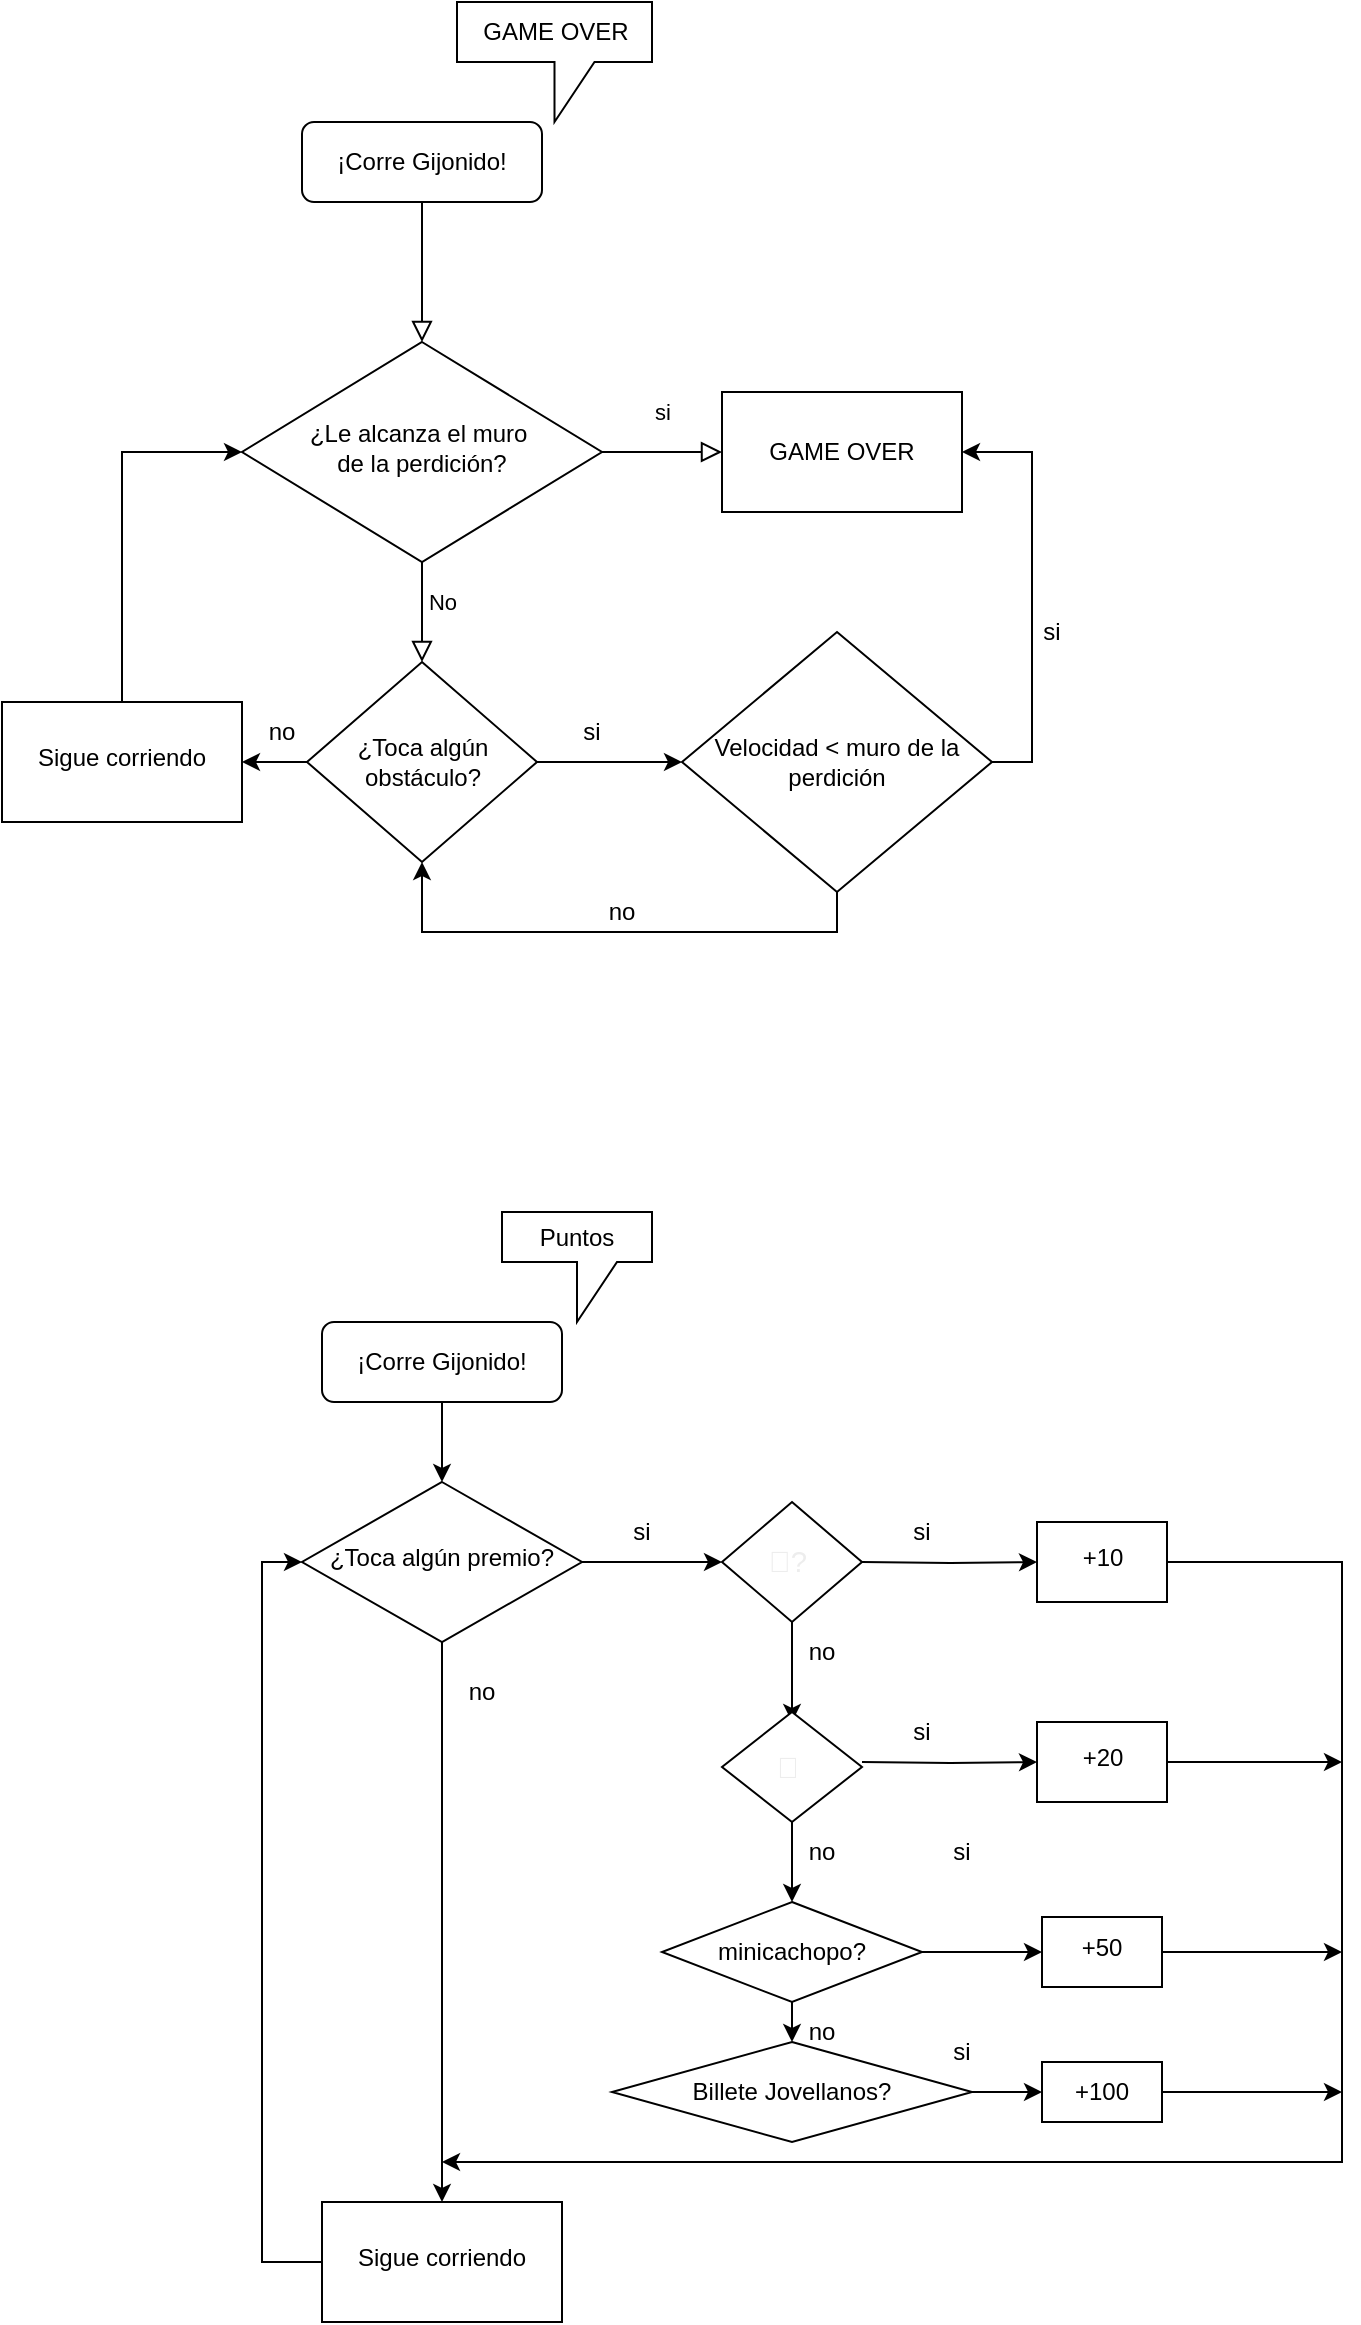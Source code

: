 <mxfile version="28.2.7" pages="2">
  <diagram id="C5RBs43oDa-KdzZeNtuy" name="Page-1">
    <mxGraphModel grid="1" page="1" gridSize="10" guides="1" tooltips="1" connect="1" arrows="1" fold="1" pageScale="1" pageWidth="827" pageHeight="1169" math="0" shadow="0">
      <root>
        <mxCell id="WIyWlLk6GJQsqaUBKTNV-0" />
        <mxCell id="WIyWlLk6GJQsqaUBKTNV-1" parent="WIyWlLk6GJQsqaUBKTNV-0" />
        <mxCell id="WIyWlLk6GJQsqaUBKTNV-2" value="" style="rounded=0;html=1;jettySize=auto;orthogonalLoop=1;fontSize=11;endArrow=block;endFill=0;endSize=8;strokeWidth=1;shadow=0;labelBackgroundColor=none;edgeStyle=orthogonalEdgeStyle;" edge="1" parent="WIyWlLk6GJQsqaUBKTNV-1" source="WIyWlLk6GJQsqaUBKTNV-3" target="WIyWlLk6GJQsqaUBKTNV-6">
          <mxGeometry relative="1" as="geometry" />
        </mxCell>
        <mxCell id="WIyWlLk6GJQsqaUBKTNV-3" value="¡Corre Gijonido!" style="rounded=1;whiteSpace=wrap;html=1;fontSize=12;glass=0;strokeWidth=1;shadow=0;" vertex="1" parent="WIyWlLk6GJQsqaUBKTNV-1">
          <mxGeometry x="160" y="80" width="120" height="40" as="geometry" />
        </mxCell>
        <mxCell id="WIyWlLk6GJQsqaUBKTNV-4" value="si" style="rounded=0;html=1;jettySize=auto;orthogonalLoop=1;fontSize=11;endArrow=block;endFill=0;endSize=8;strokeWidth=1;shadow=0;labelBackgroundColor=none;edgeStyle=orthogonalEdgeStyle;entryX=0;entryY=0.5;entryDx=0;entryDy=0;" edge="1" parent="WIyWlLk6GJQsqaUBKTNV-1" source="WIyWlLk6GJQsqaUBKTNV-6" target="DtrRunPUtBe-wTyn-rRX-1">
          <mxGeometry y="20" relative="1" as="geometry">
            <mxPoint as="offset" />
            <mxPoint x="370" y="245" as="targetPoint" />
          </mxGeometry>
        </mxCell>
        <mxCell id="WIyWlLk6GJQsqaUBKTNV-5" value="No" style="edgeStyle=orthogonalEdgeStyle;rounded=0;html=1;jettySize=auto;orthogonalLoop=1;fontSize=11;endArrow=block;endFill=0;endSize=8;strokeWidth=1;shadow=0;labelBackgroundColor=none;" edge="1" parent="WIyWlLk6GJQsqaUBKTNV-1" source="WIyWlLk6GJQsqaUBKTNV-6" target="DtrRunPUtBe-wTyn-rRX-2">
          <mxGeometry x="-0.2" y="10" relative="1" as="geometry">
            <mxPoint as="offset" />
            <mxPoint x="220" y="360" as="targetPoint" />
          </mxGeometry>
        </mxCell>
        <mxCell id="WIyWlLk6GJQsqaUBKTNV-6" value="¿Le alcanza el muro&amp;nbsp;&lt;div&gt;de la perdición?&lt;/div&gt;" style="rhombus;whiteSpace=wrap;html=1;shadow=0;fontFamily=Helvetica;fontSize=12;align=center;strokeWidth=1;spacing=6;spacingTop=-4;" vertex="1" parent="WIyWlLk6GJQsqaUBKTNV-1">
          <mxGeometry x="130" y="190" width="180" height="110" as="geometry" />
        </mxCell>
        <mxCell id="DtrRunPUtBe-wTyn-rRX-1" value="GAME OVER" style="rounded=0;whiteSpace=wrap;html=1;" vertex="1" parent="WIyWlLk6GJQsqaUBKTNV-1">
          <mxGeometry x="370" y="215" width="120" height="60" as="geometry" />
        </mxCell>
        <mxCell id="DtrRunPUtBe-wTyn-rRX-4" value="" style="edgeStyle=orthogonalEdgeStyle;rounded=0;orthogonalLoop=1;jettySize=auto;html=1;" edge="1" parent="WIyWlLk6GJQsqaUBKTNV-1" source="DtrRunPUtBe-wTyn-rRX-2" target="DtrRunPUtBe-wTyn-rRX-3">
          <mxGeometry relative="1" as="geometry" />
        </mxCell>
        <mxCell id="czq9bfmuFlDPtD6XQa7p-16" value="" style="edgeStyle=orthogonalEdgeStyle;rounded=0;orthogonalLoop=1;jettySize=auto;html=1;" edge="1" parent="WIyWlLk6GJQsqaUBKTNV-1" source="DtrRunPUtBe-wTyn-rRX-2" target="czq9bfmuFlDPtD6XQa7p-15">
          <mxGeometry relative="1" as="geometry" />
        </mxCell>
        <mxCell id="DtrRunPUtBe-wTyn-rRX-2" value="¿Toca algún obstáculo?" style="rhombus;whiteSpace=wrap;html=1;" vertex="1" parent="WIyWlLk6GJQsqaUBKTNV-1">
          <mxGeometry x="162.5" y="350" width="115" height="100" as="geometry" />
        </mxCell>
        <mxCell id="DtrRunPUtBe-wTyn-rRX-5" style="edgeStyle=orthogonalEdgeStyle;rounded=0;orthogonalLoop=1;jettySize=auto;html=1;exitX=1;exitY=0.5;exitDx=0;exitDy=0;entryX=1;entryY=0.5;entryDx=0;entryDy=0;" edge="1" parent="WIyWlLk6GJQsqaUBKTNV-1" source="DtrRunPUtBe-wTyn-rRX-3" target="DtrRunPUtBe-wTyn-rRX-1">
          <mxGeometry relative="1" as="geometry" />
        </mxCell>
        <mxCell id="DtrRunPUtBe-wTyn-rRX-7" style="edgeStyle=orthogonalEdgeStyle;rounded=0;orthogonalLoop=1;jettySize=auto;html=1;exitX=0.5;exitY=1;exitDx=0;exitDy=0;entryX=0.5;entryY=1;entryDx=0;entryDy=0;" edge="1" parent="WIyWlLk6GJQsqaUBKTNV-1" source="DtrRunPUtBe-wTyn-rRX-3" target="DtrRunPUtBe-wTyn-rRX-2">
          <mxGeometry relative="1" as="geometry" />
        </mxCell>
        <mxCell id="DtrRunPUtBe-wTyn-rRX-3" value="Velocidad &amp;lt; muro de la perdición" style="rhombus;whiteSpace=wrap;html=1;" vertex="1" parent="WIyWlLk6GJQsqaUBKTNV-1">
          <mxGeometry x="350" y="335" width="155" height="130" as="geometry" />
        </mxCell>
        <mxCell id="DtrRunPUtBe-wTyn-rRX-6" value="si" style="text;html=1;whiteSpace=wrap;strokeColor=none;fillColor=none;align=center;verticalAlign=middle;rounded=0;" vertex="1" parent="WIyWlLk6GJQsqaUBKTNV-1">
          <mxGeometry x="505" y="320" width="60" height="30" as="geometry" />
        </mxCell>
        <mxCell id="DtrRunPUtBe-wTyn-rRX-8" value="no" style="text;html=1;whiteSpace=wrap;strokeColor=none;fillColor=none;align=center;verticalAlign=middle;rounded=0;" vertex="1" parent="WIyWlLk6GJQsqaUBKTNV-1">
          <mxGeometry x="290" y="460" width="60" height="30" as="geometry" />
        </mxCell>
        <mxCell id="DtrRunPUtBe-wTyn-rRX-12" style="edgeStyle=orthogonalEdgeStyle;rounded=0;orthogonalLoop=1;jettySize=auto;html=1;exitX=0.5;exitY=1;exitDx=0;exitDy=0;entryX=0.5;entryY=0;entryDx=0;entryDy=0;" edge="1" parent="WIyWlLk6GJQsqaUBKTNV-1" source="DtrRunPUtBe-wTyn-rRX-10" target="DtrRunPUtBe-wTyn-rRX-11">
          <mxGeometry relative="1" as="geometry" />
        </mxCell>
        <mxCell id="DtrRunPUtBe-wTyn-rRX-10" value="¡Corre Gijonido!" style="rounded=1;whiteSpace=wrap;html=1;" vertex="1" parent="WIyWlLk6GJQsqaUBKTNV-1">
          <mxGeometry x="170" y="680" width="120" height="40" as="geometry" />
        </mxCell>
        <mxCell id="DtrRunPUtBe-wTyn-rRX-14" value="" style="edgeStyle=orthogonalEdgeStyle;rounded=0;orthogonalLoop=1;jettySize=auto;html=1;" edge="1" parent="WIyWlLk6GJQsqaUBKTNV-1" source="DtrRunPUtBe-wTyn-rRX-11" target="DtrRunPUtBe-wTyn-rRX-13">
          <mxGeometry relative="1" as="geometry" />
        </mxCell>
        <mxCell id="DtrRunPUtBe-wTyn-rRX-18" value="" style="edgeStyle=orthogonalEdgeStyle;rounded=0;orthogonalLoop=1;jettySize=auto;html=1;" edge="1" parent="WIyWlLk6GJQsqaUBKTNV-1" source="DtrRunPUtBe-wTyn-rRX-11">
          <mxGeometry relative="1" as="geometry">
            <mxPoint x="370" y="800" as="targetPoint" />
          </mxGeometry>
        </mxCell>
        <mxCell id="DtrRunPUtBe-wTyn-rRX-11" value="¿Toca algún premio?" style="rhombus;whiteSpace=wrap;html=1;shadow=0;fontFamily=Helvetica;fontSize=12;align=center;strokeWidth=1;spacing=6;spacingTop=-4;" vertex="1" parent="WIyWlLk6GJQsqaUBKTNV-1">
          <mxGeometry x="160" y="760" width="140" height="80" as="geometry" />
        </mxCell>
        <mxCell id="DtrRunPUtBe-wTyn-rRX-15" style="edgeStyle=orthogonalEdgeStyle;rounded=0;orthogonalLoop=1;jettySize=auto;html=1;exitX=0;exitY=0.5;exitDx=0;exitDy=0;entryX=0;entryY=0.5;entryDx=0;entryDy=0;" edge="1" parent="WIyWlLk6GJQsqaUBKTNV-1" source="DtrRunPUtBe-wTyn-rRX-13" target="DtrRunPUtBe-wTyn-rRX-11">
          <mxGeometry relative="1" as="geometry" />
        </mxCell>
        <mxCell id="DtrRunPUtBe-wTyn-rRX-13" value="Sigue corriendo" style="whiteSpace=wrap;html=1;shadow=0;strokeWidth=1;spacing=6;spacingTop=-4;" vertex="1" parent="WIyWlLk6GJQsqaUBKTNV-1">
          <mxGeometry x="170" y="1120" width="120" height="60" as="geometry" />
        </mxCell>
        <mxCell id="DtrRunPUtBe-wTyn-rRX-16" value="no" style="text;html=1;whiteSpace=wrap;strokeColor=none;fillColor=none;align=center;verticalAlign=middle;rounded=0;" vertex="1" parent="WIyWlLk6GJQsqaUBKTNV-1">
          <mxGeometry x="220" y="850" width="60" height="30" as="geometry" />
        </mxCell>
        <mxCell id="DtrRunPUtBe-wTyn-rRX-20" value="" style="edgeStyle=orthogonalEdgeStyle;rounded=0;orthogonalLoop=1;jettySize=auto;html=1;" edge="1" parent="WIyWlLk6GJQsqaUBKTNV-1" target="DtrRunPUtBe-wTyn-rRX-19">
          <mxGeometry relative="1" as="geometry">
            <mxPoint x="440" y="800" as="sourcePoint" />
          </mxGeometry>
        </mxCell>
        <mxCell id="DtrRunPUtBe-wTyn-rRX-24" value="" style="edgeStyle=orthogonalEdgeStyle;rounded=0;orthogonalLoop=1;jettySize=auto;html=1;" edge="1" parent="WIyWlLk6GJQsqaUBKTNV-1">
          <mxGeometry relative="1" as="geometry">
            <mxPoint x="405" y="820" as="sourcePoint" />
            <mxPoint x="405" y="880" as="targetPoint" />
          </mxGeometry>
        </mxCell>
        <mxCell id="rZbeJk0Zc37nl2DUod1e-0" style="edgeStyle=orthogonalEdgeStyle;rounded=0;orthogonalLoop=1;jettySize=auto;html=1;exitX=1;exitY=0.5;exitDx=0;exitDy=0;" edge="1" parent="WIyWlLk6GJQsqaUBKTNV-1" source="DtrRunPUtBe-wTyn-rRX-19">
          <mxGeometry relative="1" as="geometry">
            <mxPoint x="230" y="1100" as="targetPoint" />
            <Array as="points">
              <mxPoint x="680" y="800" />
              <mxPoint x="680" y="1100" />
            </Array>
            <mxPoint x="570" y="810" as="sourcePoint" />
          </mxGeometry>
        </mxCell>
        <mxCell id="DtrRunPUtBe-wTyn-rRX-19" value="+10" style="whiteSpace=wrap;html=1;shadow=0;strokeWidth=1;spacing=6;spacingTop=-4;" vertex="1" parent="WIyWlLk6GJQsqaUBKTNV-1">
          <mxGeometry x="527.5" y="780" width="65" height="40" as="geometry" />
        </mxCell>
        <mxCell id="DtrRunPUtBe-wTyn-rRX-21" value="si" style="text;html=1;whiteSpace=wrap;strokeColor=none;fillColor=none;align=center;verticalAlign=middle;rounded=0;" vertex="1" parent="WIyWlLk6GJQsqaUBKTNV-1">
          <mxGeometry x="440" y="770" width="60" height="30" as="geometry" />
        </mxCell>
        <mxCell id="DtrRunPUtBe-wTyn-rRX-30" value="" style="edgeStyle=orthogonalEdgeStyle;rounded=0;orthogonalLoop=1;jettySize=auto;html=1;" edge="1" parent="WIyWlLk6GJQsqaUBKTNV-1" target="DtrRunPUtBe-wTyn-rRX-28">
          <mxGeometry relative="1" as="geometry">
            <mxPoint x="440" y="900" as="sourcePoint" />
          </mxGeometry>
        </mxCell>
        <mxCell id="DtrRunPUtBe-wTyn-rRX-34" value="" style="edgeStyle=orthogonalEdgeStyle;rounded=0;orthogonalLoop=1;jettySize=auto;html=1;" edge="1" parent="WIyWlLk6GJQsqaUBKTNV-1">
          <mxGeometry relative="1" as="geometry">
            <mxPoint x="405" y="920" as="sourcePoint" />
            <mxPoint x="405" y="970" as="targetPoint" />
          </mxGeometry>
        </mxCell>
        <mxCell id="DtrRunPUtBe-wTyn-rRX-25" value="no" style="text;html=1;whiteSpace=wrap;strokeColor=none;fillColor=none;align=center;verticalAlign=middle;rounded=0;" vertex="1" parent="WIyWlLk6GJQsqaUBKTNV-1">
          <mxGeometry x="390" y="830" width="60" height="30" as="geometry" />
        </mxCell>
        <mxCell id="DtrRunPUtBe-wTyn-rRX-36" style="edgeStyle=orthogonalEdgeStyle;rounded=0;orthogonalLoop=1;jettySize=auto;html=1;exitX=1;exitY=0.5;exitDx=0;exitDy=0;" edge="1" parent="WIyWlLk6GJQsqaUBKTNV-1" source="DtrRunPUtBe-wTyn-rRX-28">
          <mxGeometry relative="1" as="geometry">
            <mxPoint x="680" y="900" as="targetPoint" />
          </mxGeometry>
        </mxCell>
        <mxCell id="DtrRunPUtBe-wTyn-rRX-28" value="+20" style="whiteSpace=wrap;html=1;shadow=0;strokeWidth=1;spacing=6;spacingTop=-4;" vertex="1" parent="WIyWlLk6GJQsqaUBKTNV-1">
          <mxGeometry x="527.5" y="880" width="65" height="40" as="geometry" />
        </mxCell>
        <mxCell id="DtrRunPUtBe-wTyn-rRX-31" value="si" style="text;html=1;whiteSpace=wrap;strokeColor=none;fillColor=none;align=center;verticalAlign=middle;rounded=0;" vertex="1" parent="WIyWlLk6GJQsqaUBKTNV-1">
          <mxGeometry x="440" y="870" width="60" height="30" as="geometry" />
        </mxCell>
        <mxCell id="DtrRunPUtBe-wTyn-rRX-35" value="no" style="text;html=1;whiteSpace=wrap;strokeColor=none;fillColor=none;align=center;verticalAlign=middle;rounded=0;" vertex="1" parent="WIyWlLk6GJQsqaUBKTNV-1">
          <mxGeometry x="390" y="930" width="60" height="30" as="geometry" />
        </mxCell>
        <mxCell id="DtrRunPUtBe-wTyn-rRX-40" style="edgeStyle=orthogonalEdgeStyle;rounded=0;orthogonalLoop=1;jettySize=auto;html=1;exitX=1;exitY=0.5;exitDx=0;exitDy=0;" edge="1" parent="WIyWlLk6GJQsqaUBKTNV-1" source="DtrRunPUtBe-wTyn-rRX-37">
          <mxGeometry relative="1" as="geometry">
            <mxPoint x="680" y="995" as="targetPoint" />
          </mxGeometry>
        </mxCell>
        <mxCell id="DtrRunPUtBe-wTyn-rRX-37" value="+50" style="whiteSpace=wrap;html=1;shadow=0;strokeWidth=1;spacing=6;spacingTop=-4;" vertex="1" parent="WIyWlLk6GJQsqaUBKTNV-1">
          <mxGeometry x="530" y="977.5" width="60" height="35" as="geometry" />
        </mxCell>
        <mxCell id="DtrRunPUtBe-wTyn-rRX-39" value="si" style="text;html=1;whiteSpace=wrap;strokeColor=none;fillColor=none;align=center;verticalAlign=middle;rounded=0;" vertex="1" parent="WIyWlLk6GJQsqaUBKTNV-1">
          <mxGeometry x="460" y="930" width="60" height="30" as="geometry" />
        </mxCell>
        <mxCell id="DtrRunPUtBe-wTyn-rRX-44" value="" style="edgeStyle=orthogonalEdgeStyle;rounded=0;orthogonalLoop=1;jettySize=auto;html=1;exitX=1;exitY=0.5;exitDx=0;exitDy=0;" edge="1" parent="WIyWlLk6GJQsqaUBKTNV-1" source="czq9bfmuFlDPtD6XQa7p-10" target="DtrRunPUtBe-wTyn-rRX-43">
          <mxGeometry relative="1" as="geometry">
            <mxPoint x="455" y="1045" as="sourcePoint" />
          </mxGeometry>
        </mxCell>
        <mxCell id="czq9bfmuFlDPtD6XQa7p-13" style="edgeStyle=orthogonalEdgeStyle;rounded=0;orthogonalLoop=1;jettySize=auto;html=1;" edge="1" parent="WIyWlLk6GJQsqaUBKTNV-1" source="DtrRunPUtBe-wTyn-rRX-43">
          <mxGeometry relative="1" as="geometry">
            <mxPoint x="680" y="1065" as="targetPoint" />
          </mxGeometry>
        </mxCell>
        <mxCell id="DtrRunPUtBe-wTyn-rRX-43" value="+100" style="whiteSpace=wrap;html=1;" vertex="1" parent="WIyWlLk6GJQsqaUBKTNV-1">
          <mxGeometry x="530" y="1050" width="60" height="30" as="geometry" />
        </mxCell>
        <mxCell id="DtrRunPUtBe-wTyn-rRX-46" value="si" style="text;html=1;whiteSpace=wrap;strokeColor=none;fillColor=none;align=center;verticalAlign=middle;rounded=0;" vertex="1" parent="WIyWlLk6GJQsqaUBKTNV-1">
          <mxGeometry x="460" y="1030" width="60" height="30" as="geometry" />
        </mxCell>
        <mxCell id="DtrRunPUtBe-wTyn-rRX-47" value="Puntos" style="shape=callout;whiteSpace=wrap;html=1;perimeter=calloutPerimeter;" vertex="1" parent="WIyWlLk6GJQsqaUBKTNV-1">
          <mxGeometry x="260" y="625" width="75" height="55" as="geometry" />
        </mxCell>
        <mxCell id="DtrRunPUtBe-wTyn-rRX-49" value="GAME OVER" style="shape=callout;whiteSpace=wrap;html=1;perimeter=calloutPerimeter;" vertex="1" parent="WIyWlLk6GJQsqaUBKTNV-1">
          <mxGeometry x="237.5" y="20" width="97.5" height="60" as="geometry" />
        </mxCell>
        <mxCell id="DtrRunPUtBe-wTyn-rRX-50" value="si" style="text;html=1;whiteSpace=wrap;strokeColor=none;fillColor=none;align=center;verticalAlign=middle;rounded=0;" vertex="1" parent="WIyWlLk6GJQsqaUBKTNV-1">
          <mxGeometry x="300" y="770" width="60" height="30" as="geometry" />
        </mxCell>
        <mxCell id="czq9bfmuFlDPtD6XQa7p-1" value="&lt;span style=&quot;color: rgb(237, 237, 237); font-family: Arial, sans-serif; font-size: 14.667px; white-space-collapse: preserve;&quot;&gt;🍎? &lt;/span&gt;" style="rhombus;whiteSpace=wrap;html=1;" vertex="1" parent="WIyWlLk6GJQsqaUBKTNV-1">
          <mxGeometry x="370" y="770" width="70" height="60" as="geometry" />
        </mxCell>
        <mxCell id="czq9bfmuFlDPtD6XQa7p-2" value="&lt;span style=&quot;color: rgb(237, 237, 237); font-family: Arial, sans-serif; font-size: 14.667px; white-space-collapse: preserve;&quot;&gt;🍏 &lt;/span&gt;" style="rhombus;whiteSpace=wrap;html=1;" vertex="1" parent="WIyWlLk6GJQsqaUBKTNV-1">
          <mxGeometry x="370" y="875" width="70" height="55" as="geometry" />
        </mxCell>
        <mxCell id="czq9bfmuFlDPtD6XQa7p-9" style="edgeStyle=orthogonalEdgeStyle;rounded=0;orthogonalLoop=1;jettySize=auto;html=1;exitX=1;exitY=0.5;exitDx=0;exitDy=0;" edge="1" parent="WIyWlLk6GJQsqaUBKTNV-1" source="czq9bfmuFlDPtD6XQa7p-3" target="DtrRunPUtBe-wTyn-rRX-37">
          <mxGeometry relative="1" as="geometry" />
        </mxCell>
        <mxCell id="czq9bfmuFlDPtD6XQa7p-11" style="edgeStyle=orthogonalEdgeStyle;rounded=0;orthogonalLoop=1;jettySize=auto;html=1;exitX=0.5;exitY=1;exitDx=0;exitDy=0;entryX=0.5;entryY=0;entryDx=0;entryDy=0;" edge="1" parent="WIyWlLk6GJQsqaUBKTNV-1" source="czq9bfmuFlDPtD6XQa7p-3" target="czq9bfmuFlDPtD6XQa7p-10">
          <mxGeometry relative="1" as="geometry" />
        </mxCell>
        <mxCell id="czq9bfmuFlDPtD6XQa7p-3" value="minicachopo?" style="rhombus;whiteSpace=wrap;html=1;" vertex="1" parent="WIyWlLk6GJQsqaUBKTNV-1">
          <mxGeometry x="340" y="970" width="130" height="50" as="geometry" />
        </mxCell>
        <mxCell id="czq9bfmuFlDPtD6XQa7p-10" value="Billete Jovellanos?" style="rhombus;whiteSpace=wrap;html=1;" vertex="1" parent="WIyWlLk6GJQsqaUBKTNV-1">
          <mxGeometry x="315" y="1040" width="180" height="50" as="geometry" />
        </mxCell>
        <mxCell id="czq9bfmuFlDPtD6XQa7p-12" value="no" style="text;html=1;whiteSpace=wrap;strokeColor=none;fillColor=none;align=center;verticalAlign=middle;rounded=0;" vertex="1" parent="WIyWlLk6GJQsqaUBKTNV-1">
          <mxGeometry x="390" y="1020" width="60" height="30" as="geometry" />
        </mxCell>
        <mxCell id="czq9bfmuFlDPtD6XQa7p-14" value="si" style="text;html=1;whiteSpace=wrap;strokeColor=none;fillColor=none;align=center;verticalAlign=middle;rounded=0;" vertex="1" parent="WIyWlLk6GJQsqaUBKTNV-1">
          <mxGeometry x="275" y="370" width="60" height="30" as="geometry" />
        </mxCell>
        <mxCell id="czq9bfmuFlDPtD6XQa7p-18" style="edgeStyle=orthogonalEdgeStyle;rounded=0;orthogonalLoop=1;jettySize=auto;html=1;entryX=0;entryY=0.5;entryDx=0;entryDy=0;" edge="1" parent="WIyWlLk6GJQsqaUBKTNV-1" source="czq9bfmuFlDPtD6XQa7p-15" target="WIyWlLk6GJQsqaUBKTNV-6">
          <mxGeometry relative="1" as="geometry" />
        </mxCell>
        <mxCell id="czq9bfmuFlDPtD6XQa7p-15" value="Sigue corriendo" style="whiteSpace=wrap;html=1;shadow=0;strokeWidth=1;spacing=6;spacingTop=-4;" vertex="1" parent="WIyWlLk6GJQsqaUBKTNV-1">
          <mxGeometry x="10" y="370" width="120" height="60" as="geometry" />
        </mxCell>
        <mxCell id="czq9bfmuFlDPtD6XQa7p-17" value="no" style="text;html=1;whiteSpace=wrap;strokeColor=none;fillColor=none;align=center;verticalAlign=middle;rounded=0;" vertex="1" parent="WIyWlLk6GJQsqaUBKTNV-1">
          <mxGeometry x="120" y="370" width="60" height="30" as="geometry" />
        </mxCell>
      </root>
    </mxGraphModel>
  </diagram>
  <diagram id="or1K8dbpKgOC2mFDTqj_" name="Page-2">
    <mxGraphModel grid="1" page="1" gridSize="10" guides="1" tooltips="1" connect="1" arrows="1" fold="1" pageScale="1" pageWidth="850" pageHeight="1100" math="0" shadow="0">
      <root>
        <mxCell id="0" />
        <mxCell id="1" parent="0" />
      </root>
    </mxGraphModel>
  </diagram>
</mxfile>
